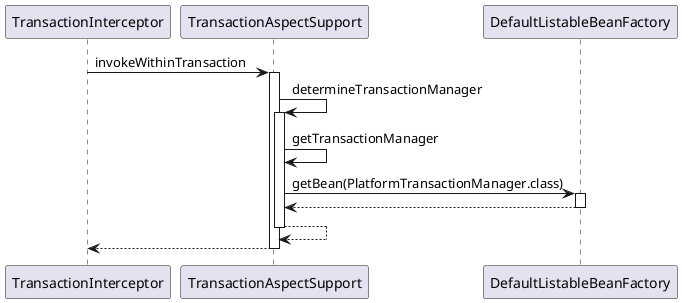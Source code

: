 @startuml
participant TransactionInterceptor as A
participant TransactionAspectSupport as B
participant DefaultListableBeanFactory as C

A -> B ++ : invokeWithinTransaction
    B -> B ++ : determineTransactionManager
        B -> B : getTransactionManager
        B -> C ++ : getBean(PlatformTransactionManager.class)
        return
    return
return

@enduml